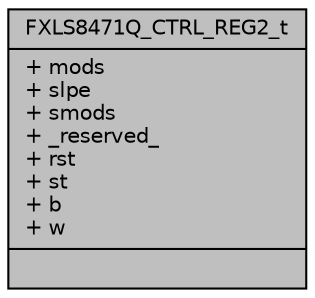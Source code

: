 digraph "FXLS8471Q_CTRL_REG2_t"
{
  edge [fontname="Helvetica",fontsize="10",labelfontname="Helvetica",labelfontsize="10"];
  node [fontname="Helvetica",fontsize="10",shape=record];
  Node1 [label="{FXLS8471Q_CTRL_REG2_t\n|+ mods\l+ slpe\l+ smods\l+ _reserved_\l+ rst\l+ st\l+ b\l+ w\l|}",height=0.2,width=0.4,color="black", fillcolor="grey75", style="filled", fontcolor="black"];
}
